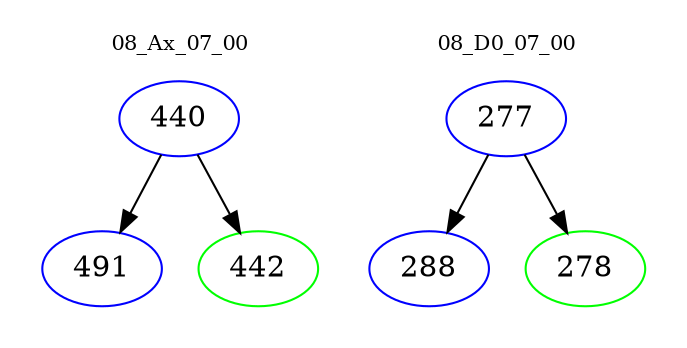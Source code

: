 digraph{
subgraph cluster_0 {
color = white
label = "08_Ax_07_00";
fontsize=10;
T0_440 [label="440", color="blue"]
T0_440 -> T0_491 [color="black"]
T0_491 [label="491", color="blue"]
T0_440 -> T0_442 [color="black"]
T0_442 [label="442", color="green"]
}
subgraph cluster_1 {
color = white
label = "08_D0_07_00";
fontsize=10;
T1_277 [label="277", color="blue"]
T1_277 -> T1_288 [color="black"]
T1_288 [label="288", color="blue"]
T1_277 -> T1_278 [color="black"]
T1_278 [label="278", color="green"]
}
}
